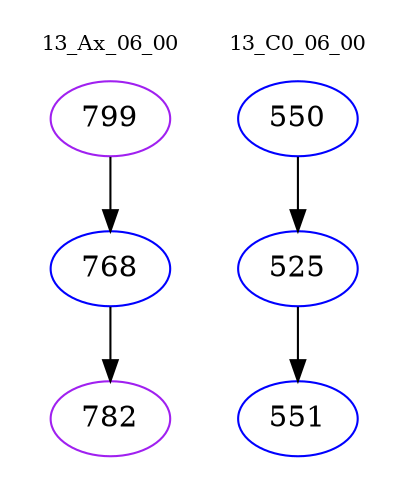 digraph{
subgraph cluster_0 {
color = white
label = "13_Ax_06_00";
fontsize=10;
T0_799 [label="799", color="purple"]
T0_799 -> T0_768 [color="black"]
T0_768 [label="768", color="blue"]
T0_768 -> T0_782 [color="black"]
T0_782 [label="782", color="purple"]
}
subgraph cluster_1 {
color = white
label = "13_C0_06_00";
fontsize=10;
T1_550 [label="550", color="blue"]
T1_550 -> T1_525 [color="black"]
T1_525 [label="525", color="blue"]
T1_525 -> T1_551 [color="black"]
T1_551 [label="551", color="blue"]
}
}
